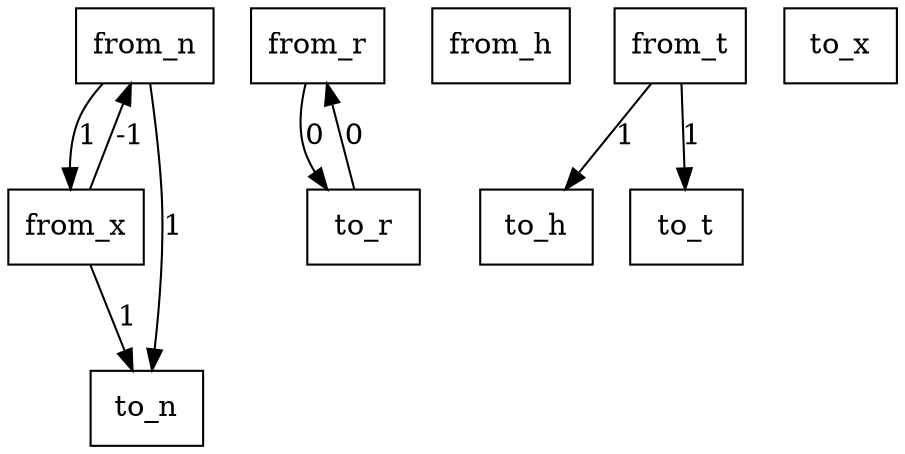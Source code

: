 digraph {
    graph [rankdir=TB
          ,bgcolor=transparent];
    node [shape=box
         ,fillcolor=white
         ,style=filled];
    0 [label=<from_n>];
    1 [label=<from_r>];
    2 [label=<from_h>];
    3 [label=<from_x>];
    4 [label=<from_t>];
    5 [label=<to_n>];
    6 [label=<to_r>];
    7 [label=<to_h>];
    8 [label=<to_x>];
    9 [label=<to_t>];
    0 -> 3 [label=1];
    0 -> 5 [label=1];
    1 -> 6 [label=0];
    3 -> 0 [label=-1];
    3 -> 5 [label=1];
    4 -> 7 [label=1];
    4 -> 9 [label=1];
    6 -> 1 [label=0];
}